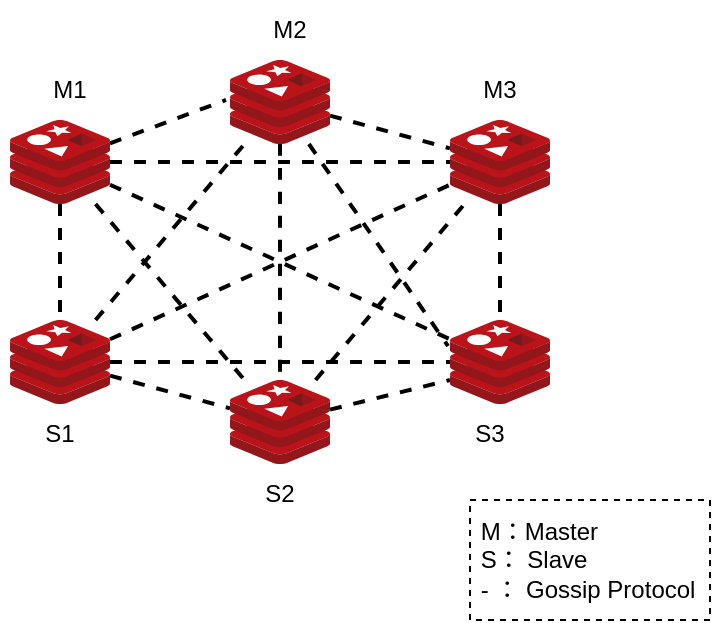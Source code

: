 <mxfile version="15.4.0" type="device"><diagram id="H_Z7pVtMwcNqED74Yp3X" name="第 1 页"><mxGraphModel dx="1086" dy="846" grid="1" gridSize="10" guides="1" tooltips="1" connect="1" arrows="1" fold="1" page="1" pageScale="1" pageWidth="827" pageHeight="1169" math="0" shadow="0"><root><mxCell id="0"/><mxCell id="1" parent="0"/><mxCell id="fiiXO1_t-HJL4qIE3yKF-55" style="edgeStyle=none;rounded=0;orthogonalLoop=1;jettySize=auto;html=1;entryX=-0.04;entryY=0.476;entryDx=0;entryDy=0;entryPerimeter=0;startArrow=none;startFill=0;endArrow=none;endFill=0;dashed=1;strokeWidth=2;" edge="1" parent="1" source="fiiXO1_t-HJL4qIE3yKF-52" target="fiiXO1_t-HJL4qIE3yKF-53"><mxGeometry relative="1" as="geometry"/></mxCell><mxCell id="fiiXO1_t-HJL4qIE3yKF-62" style="edgeStyle=none;rounded=0;orthogonalLoop=1;jettySize=auto;html=1;dashed=1;startArrow=none;startFill=0;endArrow=none;endFill=0;strokeWidth=2;" edge="1" parent="1" source="fiiXO1_t-HJL4qIE3yKF-52" target="fiiXO1_t-HJL4qIE3yKF-57"><mxGeometry relative="1" as="geometry"/></mxCell><mxCell id="fiiXO1_t-HJL4qIE3yKF-67" style="edgeStyle=none;rounded=0;orthogonalLoop=1;jettySize=auto;html=1;dashed=1;startArrow=none;startFill=0;endArrow=none;endFill=0;strokeWidth=2;" edge="1" parent="1" source="fiiXO1_t-HJL4qIE3yKF-52" target="fiiXO1_t-HJL4qIE3yKF-58"><mxGeometry relative="1" as="geometry"/></mxCell><mxCell id="fiiXO1_t-HJL4qIE3yKF-68" style="edgeStyle=none;rounded=0;orthogonalLoop=1;jettySize=auto;html=1;dashed=1;startArrow=none;startFill=0;endArrow=none;endFill=0;strokeWidth=2;" edge="1" parent="1" source="fiiXO1_t-HJL4qIE3yKF-52" target="fiiXO1_t-HJL4qIE3yKF-59"><mxGeometry relative="1" as="geometry"/></mxCell><mxCell id="fiiXO1_t-HJL4qIE3yKF-75" style="edgeStyle=none;rounded=0;orthogonalLoop=1;jettySize=auto;html=1;dashed=1;startArrow=none;startFill=0;endArrow=none;endFill=0;strokeWidth=2;" edge="1" parent="1" source="fiiXO1_t-HJL4qIE3yKF-52" target="fiiXO1_t-HJL4qIE3yKF-54"><mxGeometry relative="1" as="geometry"/></mxCell><mxCell id="fiiXO1_t-HJL4qIE3yKF-52" value="" style="sketch=0;aspect=fixed;html=1;points=[];align=center;image;fontSize=12;image=img/lib/mscae/Cache_Redis_Product.svg;fillColor=#3399FF;" vertex="1" parent="1"><mxGeometry x="160" y="100" width="50" height="42" as="geometry"/></mxCell><mxCell id="fiiXO1_t-HJL4qIE3yKF-56" style="edgeStyle=none;rounded=0;orthogonalLoop=1;jettySize=auto;html=1;dashed=1;startArrow=none;startFill=0;endArrow=none;endFill=0;strokeWidth=2;" edge="1" parent="1" source="fiiXO1_t-HJL4qIE3yKF-53" target="fiiXO1_t-HJL4qIE3yKF-54"><mxGeometry relative="1" as="geometry"/></mxCell><mxCell id="fiiXO1_t-HJL4qIE3yKF-71" style="edgeStyle=orthogonalEdgeStyle;curved=1;rounded=0;orthogonalLoop=1;jettySize=auto;html=1;dashed=1;startArrow=none;startFill=0;endArrow=none;endFill=0;strokeWidth=2;" edge="1" parent="1" source="fiiXO1_t-HJL4qIE3yKF-53" target="fiiXO1_t-HJL4qIE3yKF-58"><mxGeometry relative="1" as="geometry"/></mxCell><mxCell id="fiiXO1_t-HJL4qIE3yKF-73" style="rounded=0;orthogonalLoop=1;jettySize=auto;html=1;entryX=-0.02;entryY=0.31;entryDx=0;entryDy=0;entryPerimeter=0;dashed=1;startArrow=none;startFill=0;endArrow=none;endFill=0;strokeWidth=2;" edge="1" parent="1" source="fiiXO1_t-HJL4qIE3yKF-53" target="fiiXO1_t-HJL4qIE3yKF-59"><mxGeometry relative="1" as="geometry"/></mxCell><mxCell id="fiiXO1_t-HJL4qIE3yKF-53" value="" style="sketch=0;aspect=fixed;html=1;points=[];align=center;image;fontSize=12;image=img/lib/mscae/Cache_Redis_Product.svg;fillColor=#3399FF;" vertex="1" parent="1"><mxGeometry x="270" y="70" width="50" height="42" as="geometry"/></mxCell><mxCell id="fiiXO1_t-HJL4qIE3yKF-63" style="edgeStyle=none;rounded=0;orthogonalLoop=1;jettySize=auto;html=1;dashed=1;startArrow=none;startFill=0;endArrow=none;endFill=0;strokeWidth=2;" edge="1" parent="1" source="fiiXO1_t-HJL4qIE3yKF-54" target="fiiXO1_t-HJL4qIE3yKF-59"><mxGeometry relative="1" as="geometry"/></mxCell><mxCell id="fiiXO1_t-HJL4qIE3yKF-54" value="" style="sketch=0;aspect=fixed;html=1;points=[];align=center;image;fontSize=12;image=img/lib/mscae/Cache_Redis_Product.svg;fillColor=#3399FF;" vertex="1" parent="1"><mxGeometry x="380" y="100" width="50" height="42" as="geometry"/></mxCell><mxCell id="fiiXO1_t-HJL4qIE3yKF-60" style="edgeStyle=none;rounded=0;orthogonalLoop=1;jettySize=auto;html=1;dashed=1;startArrow=none;startFill=0;endArrow=none;endFill=0;strokeWidth=2;" edge="1" parent="1" source="fiiXO1_t-HJL4qIE3yKF-57" target="fiiXO1_t-HJL4qIE3yKF-58"><mxGeometry relative="1" as="geometry"/></mxCell><mxCell id="fiiXO1_t-HJL4qIE3yKF-64" style="edgeStyle=none;rounded=0;orthogonalLoop=1;jettySize=auto;html=1;dashed=1;startArrow=none;startFill=0;endArrow=none;endFill=0;strokeWidth=2;" edge="1" parent="1" source="fiiXO1_t-HJL4qIE3yKF-57" target="fiiXO1_t-HJL4qIE3yKF-53"><mxGeometry relative="1" as="geometry"><mxPoint x="280" y="130" as="targetPoint"/></mxGeometry></mxCell><mxCell id="fiiXO1_t-HJL4qIE3yKF-65" style="edgeStyle=none;rounded=0;orthogonalLoop=1;jettySize=auto;html=1;dashed=1;startArrow=none;startFill=0;endArrow=none;endFill=0;strokeWidth=2;" edge="1" parent="1" source="fiiXO1_t-HJL4qIE3yKF-57" target="fiiXO1_t-HJL4qIE3yKF-59"><mxGeometry relative="1" as="geometry"/></mxCell><mxCell id="fiiXO1_t-HJL4qIE3yKF-66" style="edgeStyle=none;rounded=0;orthogonalLoop=1;jettySize=auto;html=1;dashed=1;startArrow=none;startFill=0;endArrow=none;endFill=0;strokeWidth=2;" edge="1" parent="1" source="fiiXO1_t-HJL4qIE3yKF-57" target="fiiXO1_t-HJL4qIE3yKF-54"><mxGeometry relative="1" as="geometry"/></mxCell><mxCell id="fiiXO1_t-HJL4qIE3yKF-57" value="" style="sketch=0;aspect=fixed;html=1;points=[];align=center;image;fontSize=12;image=img/lib/mscae/Cache_Redis_Product.svg;fillColor=#808080;" vertex="1" parent="1"><mxGeometry x="160" y="200" width="50" height="42" as="geometry"/></mxCell><mxCell id="fiiXO1_t-HJL4qIE3yKF-61" style="edgeStyle=none;rounded=0;orthogonalLoop=1;jettySize=auto;html=1;entryX=0;entryY=0.714;entryDx=0;entryDy=0;entryPerimeter=0;dashed=1;startArrow=none;startFill=0;endArrow=none;endFill=0;strokeWidth=2;" edge="1" parent="1" source="fiiXO1_t-HJL4qIE3yKF-58" target="fiiXO1_t-HJL4qIE3yKF-59"><mxGeometry relative="1" as="geometry"/></mxCell><mxCell id="fiiXO1_t-HJL4qIE3yKF-74" style="edgeStyle=none;rounded=0;orthogonalLoop=1;jettySize=auto;html=1;dashed=1;startArrow=none;startFill=0;endArrow=none;endFill=0;strokeWidth=2;" edge="1" parent="1" source="fiiXO1_t-HJL4qIE3yKF-58" target="fiiXO1_t-HJL4qIE3yKF-54"><mxGeometry relative="1" as="geometry"/></mxCell><mxCell id="fiiXO1_t-HJL4qIE3yKF-58" value="" style="sketch=0;aspect=fixed;html=1;points=[];align=center;image;fontSize=12;image=img/lib/mscae/Cache_Redis_Product.svg;fillColor=#3399FF;fillOpacity=100;" vertex="1" parent="1"><mxGeometry x="270" y="230" width="50" height="42" as="geometry"/></mxCell><mxCell id="fiiXO1_t-HJL4qIE3yKF-59" value="" style="sketch=0;aspect=fixed;html=1;points=[];align=center;image;fontSize=12;image=img/lib/mscae/Cache_Redis_Product.svg;fillColor=#3399FF;" vertex="1" parent="1"><mxGeometry x="380" y="200" width="50" height="42" as="geometry"/></mxCell><mxCell id="fiiXO1_t-HJL4qIE3yKF-76" value="M1" style="text;html=1;strokeColor=none;fillColor=none;align=center;verticalAlign=middle;whiteSpace=wrap;rounded=0;" vertex="1" parent="1"><mxGeometry x="160" y="70" width="60" height="30" as="geometry"/></mxCell><mxCell id="fiiXO1_t-HJL4qIE3yKF-77" value="M2" style="text;html=1;strokeColor=none;fillColor=none;align=center;verticalAlign=middle;whiteSpace=wrap;rounded=0;" vertex="1" parent="1"><mxGeometry x="270" y="40" width="60" height="30" as="geometry"/></mxCell><mxCell id="fiiXO1_t-HJL4qIE3yKF-78" value="M3" style="text;html=1;strokeColor=none;fillColor=none;align=center;verticalAlign=middle;whiteSpace=wrap;rounded=0;" vertex="1" parent="1"><mxGeometry x="375" y="70" width="60" height="30" as="geometry"/></mxCell><mxCell id="fiiXO1_t-HJL4qIE3yKF-79" value="S1" style="text;html=1;strokeColor=none;fillColor=none;align=center;verticalAlign=middle;whiteSpace=wrap;rounded=0;" vertex="1" parent="1"><mxGeometry x="155" y="242" width="60" height="30" as="geometry"/></mxCell><mxCell id="fiiXO1_t-HJL4qIE3yKF-80" value="S2" style="text;html=1;strokeColor=none;fillColor=none;align=center;verticalAlign=middle;whiteSpace=wrap;rounded=0;" vertex="1" parent="1"><mxGeometry x="265" y="272" width="60" height="30" as="geometry"/></mxCell><mxCell id="fiiXO1_t-HJL4qIE3yKF-81" value="S3" style="text;html=1;strokeColor=none;fillColor=none;align=center;verticalAlign=middle;whiteSpace=wrap;rounded=0;" vertex="1" parent="1"><mxGeometry x="370" y="242" width="60" height="30" as="geometry"/></mxCell><mxCell id="fiiXO1_t-HJL4qIE3yKF-82" value="&lt;span&gt;&amp;nbsp;M：Master&lt;/span&gt;&lt;br&gt;&lt;span&gt;&amp;nbsp;S： Slave&lt;/span&gt;&lt;br&gt;&lt;div&gt;&amp;nbsp;- ： Gossip Protocol&lt;/div&gt;" style="rounded=0;whiteSpace=wrap;html=1;fillColor=none;align=left;dashed=1;" vertex="1" parent="1"><mxGeometry x="390" y="290" width="120" height="60" as="geometry"/></mxCell></root></mxGraphModel></diagram></mxfile>